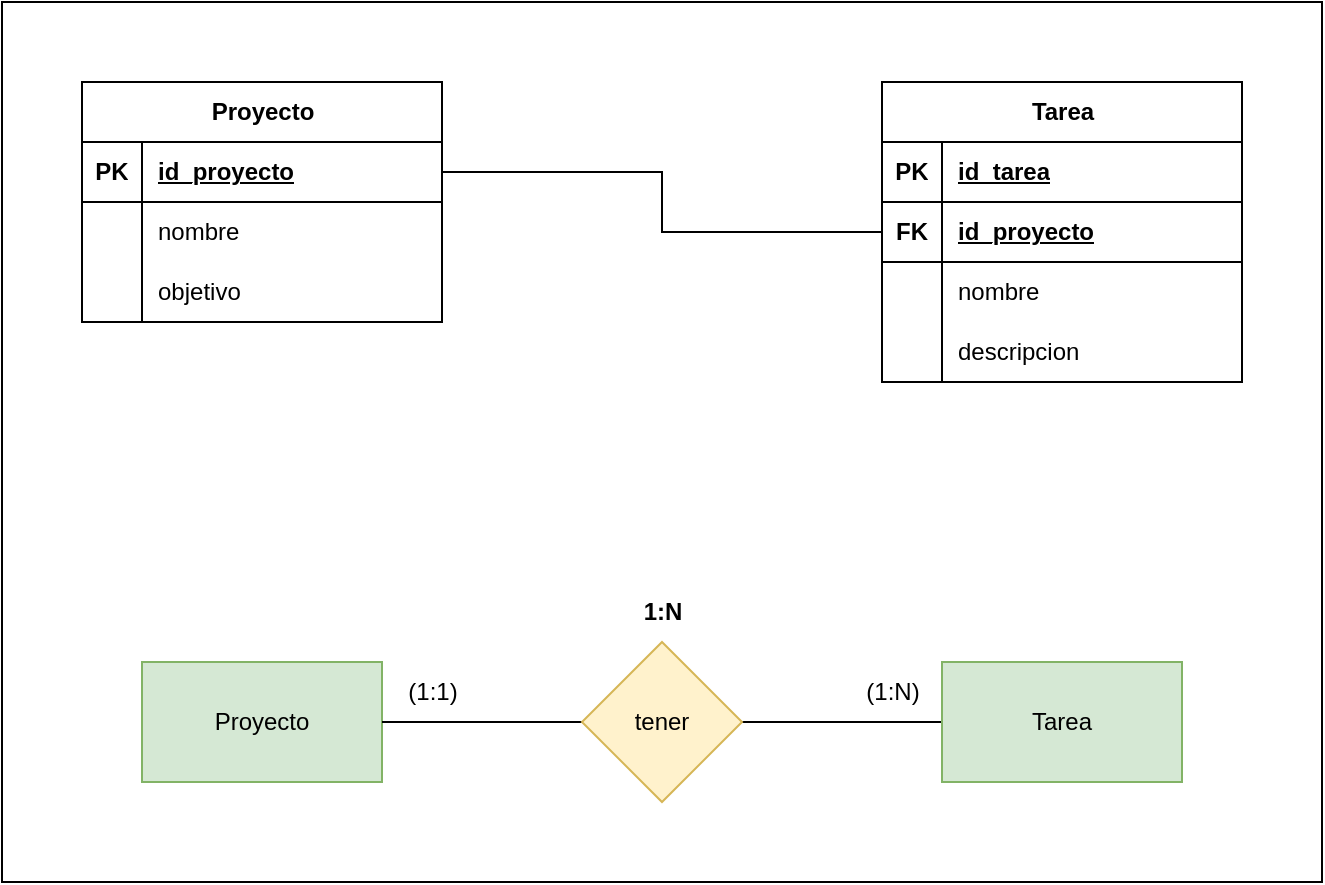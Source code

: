 <mxfile version="26.0.10">
  <diagram name="Page-1" id="yIZQI-xJ0yxnG-GJBgkI">
    <mxGraphModel dx="942" dy="557" grid="1" gridSize="10" guides="1" tooltips="1" connect="1" arrows="1" fold="1" page="1" pageScale="1" pageWidth="850" pageHeight="1100" math="0" shadow="0">
      <root>
        <mxCell id="0" />
        <mxCell id="1" parent="0" />
        <mxCell id="oFemUIuks_Lx0KkTMwwT-40" value="" style="group" vertex="1" connectable="0" parent="1">
          <mxGeometry width="660" height="440" as="geometry" />
        </mxCell>
        <mxCell id="oFemUIuks_Lx0KkTMwwT-39" value="" style="rounded=0;whiteSpace=wrap;html=1;" vertex="1" parent="oFemUIuks_Lx0KkTMwwT-40">
          <mxGeometry width="660" height="440" as="geometry" />
        </mxCell>
        <mxCell id="oFemUIuks_Lx0KkTMwwT-1" value="Proyecto" style="rounded=0;whiteSpace=wrap;html=1;fillColor=#d5e8d4;strokeColor=#82b366;" vertex="1" parent="oFemUIuks_Lx0KkTMwwT-40">
          <mxGeometry x="70" y="330" width="120" height="60" as="geometry" />
        </mxCell>
        <mxCell id="oFemUIuks_Lx0KkTMwwT-4" style="edgeStyle=orthogonalEdgeStyle;rounded=0;orthogonalLoop=1;jettySize=auto;html=1;exitX=0;exitY=0.5;exitDx=0;exitDy=0;entryX=1;entryY=0.5;entryDx=0;entryDy=0;endArrow=none;startFill=0;" edge="1" parent="oFemUIuks_Lx0KkTMwwT-40" source="oFemUIuks_Lx0KkTMwwT-2" target="oFemUIuks_Lx0KkTMwwT-1">
          <mxGeometry relative="1" as="geometry" />
        </mxCell>
        <mxCell id="oFemUIuks_Lx0KkTMwwT-5" style="edgeStyle=orthogonalEdgeStyle;rounded=0;orthogonalLoop=1;jettySize=auto;html=1;exitX=1;exitY=0.5;exitDx=0;exitDy=0;entryX=0;entryY=0.5;entryDx=0;entryDy=0;endArrow=none;startFill=0;" edge="1" parent="oFemUIuks_Lx0KkTMwwT-40" source="oFemUIuks_Lx0KkTMwwT-2" target="oFemUIuks_Lx0KkTMwwT-3">
          <mxGeometry relative="1" as="geometry" />
        </mxCell>
        <mxCell id="oFemUIuks_Lx0KkTMwwT-2" value="tener" style="rhombus;whiteSpace=wrap;html=1;fillColor=#fff2cc;strokeColor=#d6b656;" vertex="1" parent="oFemUIuks_Lx0KkTMwwT-40">
          <mxGeometry x="290" y="320" width="80" height="80" as="geometry" />
        </mxCell>
        <mxCell id="oFemUIuks_Lx0KkTMwwT-3" value="Tarea" style="rounded=0;whiteSpace=wrap;html=1;fillColor=#d5e8d4;strokeColor=#82b366;" vertex="1" parent="oFemUIuks_Lx0KkTMwwT-40">
          <mxGeometry x="470" y="330" width="120" height="60" as="geometry" />
        </mxCell>
        <mxCell id="oFemUIuks_Lx0KkTMwwT-6" value="(1:1)" style="text;html=1;align=center;verticalAlign=middle;resizable=0;points=[];autosize=1;strokeColor=none;fillColor=none;" vertex="1" parent="oFemUIuks_Lx0KkTMwwT-40">
          <mxGeometry x="190" y="330" width="50" height="30" as="geometry" />
        </mxCell>
        <mxCell id="oFemUIuks_Lx0KkTMwwT-7" value="(1:N)" style="text;html=1;align=center;verticalAlign=middle;resizable=0;points=[];autosize=1;strokeColor=none;fillColor=none;" vertex="1" parent="oFemUIuks_Lx0KkTMwwT-40">
          <mxGeometry x="420" y="330" width="50" height="30" as="geometry" />
        </mxCell>
        <mxCell id="oFemUIuks_Lx0KkTMwwT-8" value="1:N" style="text;html=1;align=center;verticalAlign=middle;resizable=0;points=[];autosize=1;strokeColor=none;fillColor=none;fontStyle=1" vertex="1" parent="oFemUIuks_Lx0KkTMwwT-40">
          <mxGeometry x="310" y="290" width="40" height="30" as="geometry" />
        </mxCell>
        <mxCell id="oFemUIuks_Lx0KkTMwwT-9" value="Proyecto" style="shape=table;startSize=30;container=1;collapsible=1;childLayout=tableLayout;fixedRows=1;rowLines=0;fontStyle=1;align=center;resizeLast=1;html=1;" vertex="1" parent="oFemUIuks_Lx0KkTMwwT-40">
          <mxGeometry x="40" y="40" width="180" height="120" as="geometry" />
        </mxCell>
        <mxCell id="oFemUIuks_Lx0KkTMwwT-10" value="" style="shape=tableRow;horizontal=0;startSize=0;swimlaneHead=0;swimlaneBody=0;fillColor=none;collapsible=0;dropTarget=0;points=[[0,0.5],[1,0.5]];portConstraint=eastwest;top=0;left=0;right=0;bottom=1;" vertex="1" parent="oFemUIuks_Lx0KkTMwwT-9">
          <mxGeometry y="30" width="180" height="30" as="geometry" />
        </mxCell>
        <mxCell id="oFemUIuks_Lx0KkTMwwT-11" value="PK" style="shape=partialRectangle;connectable=0;fillColor=none;top=0;left=0;bottom=0;right=0;fontStyle=1;overflow=hidden;whiteSpace=wrap;html=1;" vertex="1" parent="oFemUIuks_Lx0KkTMwwT-10">
          <mxGeometry width="30" height="30" as="geometry">
            <mxRectangle width="30" height="30" as="alternateBounds" />
          </mxGeometry>
        </mxCell>
        <mxCell id="oFemUIuks_Lx0KkTMwwT-12" value="id_proyecto" style="shape=partialRectangle;connectable=0;fillColor=none;top=0;left=0;bottom=0;right=0;align=left;spacingLeft=6;fontStyle=5;overflow=hidden;whiteSpace=wrap;html=1;" vertex="1" parent="oFemUIuks_Lx0KkTMwwT-10">
          <mxGeometry x="30" width="150" height="30" as="geometry">
            <mxRectangle width="150" height="30" as="alternateBounds" />
          </mxGeometry>
        </mxCell>
        <mxCell id="oFemUIuks_Lx0KkTMwwT-13" value="" style="shape=tableRow;horizontal=0;startSize=0;swimlaneHead=0;swimlaneBody=0;fillColor=none;collapsible=0;dropTarget=0;points=[[0,0.5],[1,0.5]];portConstraint=eastwest;top=0;left=0;right=0;bottom=0;" vertex="1" parent="oFemUIuks_Lx0KkTMwwT-9">
          <mxGeometry y="60" width="180" height="30" as="geometry" />
        </mxCell>
        <mxCell id="oFemUIuks_Lx0KkTMwwT-14" value="" style="shape=partialRectangle;connectable=0;fillColor=none;top=0;left=0;bottom=0;right=0;editable=1;overflow=hidden;whiteSpace=wrap;html=1;" vertex="1" parent="oFemUIuks_Lx0KkTMwwT-13">
          <mxGeometry width="30" height="30" as="geometry">
            <mxRectangle width="30" height="30" as="alternateBounds" />
          </mxGeometry>
        </mxCell>
        <mxCell id="oFemUIuks_Lx0KkTMwwT-15" value="nombre" style="shape=partialRectangle;connectable=0;fillColor=none;top=0;left=0;bottom=0;right=0;align=left;spacingLeft=6;overflow=hidden;whiteSpace=wrap;html=1;" vertex="1" parent="oFemUIuks_Lx0KkTMwwT-13">
          <mxGeometry x="30" width="150" height="30" as="geometry">
            <mxRectangle width="150" height="30" as="alternateBounds" />
          </mxGeometry>
        </mxCell>
        <mxCell id="oFemUIuks_Lx0KkTMwwT-16" value="" style="shape=tableRow;horizontal=0;startSize=0;swimlaneHead=0;swimlaneBody=0;fillColor=none;collapsible=0;dropTarget=0;points=[[0,0.5],[1,0.5]];portConstraint=eastwest;top=0;left=0;right=0;bottom=0;" vertex="1" parent="oFemUIuks_Lx0KkTMwwT-9">
          <mxGeometry y="90" width="180" height="30" as="geometry" />
        </mxCell>
        <mxCell id="oFemUIuks_Lx0KkTMwwT-17" value="" style="shape=partialRectangle;connectable=0;fillColor=none;top=0;left=0;bottom=0;right=0;editable=1;overflow=hidden;whiteSpace=wrap;html=1;" vertex="1" parent="oFemUIuks_Lx0KkTMwwT-16">
          <mxGeometry width="30" height="30" as="geometry">
            <mxRectangle width="30" height="30" as="alternateBounds" />
          </mxGeometry>
        </mxCell>
        <mxCell id="oFemUIuks_Lx0KkTMwwT-18" value="objetivo" style="shape=partialRectangle;connectable=0;fillColor=none;top=0;left=0;bottom=0;right=0;align=left;spacingLeft=6;overflow=hidden;whiteSpace=wrap;html=1;" vertex="1" parent="oFemUIuks_Lx0KkTMwwT-16">
          <mxGeometry x="30" width="150" height="30" as="geometry">
            <mxRectangle width="150" height="30" as="alternateBounds" />
          </mxGeometry>
        </mxCell>
        <mxCell id="oFemUIuks_Lx0KkTMwwT-22" value="Tarea" style="shape=table;startSize=30;container=1;collapsible=1;childLayout=tableLayout;fixedRows=1;rowLines=0;fontStyle=1;align=center;resizeLast=1;html=1;" vertex="1" parent="oFemUIuks_Lx0KkTMwwT-40">
          <mxGeometry x="440" y="40" width="180" height="150" as="geometry" />
        </mxCell>
        <mxCell id="oFemUIuks_Lx0KkTMwwT-23" value="" style="shape=tableRow;horizontal=0;startSize=0;swimlaneHead=0;swimlaneBody=0;fillColor=none;collapsible=0;dropTarget=0;points=[[0,0.5],[1,0.5]];portConstraint=eastwest;top=0;left=0;right=0;bottom=1;" vertex="1" parent="oFemUIuks_Lx0KkTMwwT-22">
          <mxGeometry y="30" width="180" height="30" as="geometry" />
        </mxCell>
        <mxCell id="oFemUIuks_Lx0KkTMwwT-24" value="PK" style="shape=partialRectangle;connectable=0;fillColor=none;top=0;left=0;bottom=0;right=0;fontStyle=1;overflow=hidden;whiteSpace=wrap;html=1;" vertex="1" parent="oFemUIuks_Lx0KkTMwwT-23">
          <mxGeometry width="30" height="30" as="geometry">
            <mxRectangle width="30" height="30" as="alternateBounds" />
          </mxGeometry>
        </mxCell>
        <mxCell id="oFemUIuks_Lx0KkTMwwT-25" value="id_tarea" style="shape=partialRectangle;connectable=0;fillColor=none;top=0;left=0;bottom=0;right=0;align=left;spacingLeft=6;fontStyle=5;overflow=hidden;whiteSpace=wrap;html=1;" vertex="1" parent="oFemUIuks_Lx0KkTMwwT-23">
          <mxGeometry x="30" width="150" height="30" as="geometry">
            <mxRectangle width="150" height="30" as="alternateBounds" />
          </mxGeometry>
        </mxCell>
        <mxCell id="oFemUIuks_Lx0KkTMwwT-32" value="" style="shape=tableRow;horizontal=0;startSize=0;swimlaneHead=0;swimlaneBody=0;fillColor=none;collapsible=0;dropTarget=0;points=[[0,0.5],[1,0.5]];portConstraint=eastwest;top=0;left=0;right=0;bottom=1;" vertex="1" parent="oFemUIuks_Lx0KkTMwwT-22">
          <mxGeometry y="60" width="180" height="30" as="geometry" />
        </mxCell>
        <mxCell id="oFemUIuks_Lx0KkTMwwT-33" value="FK" style="shape=partialRectangle;connectable=0;fillColor=none;top=0;left=0;bottom=0;right=0;fontStyle=1;overflow=hidden;whiteSpace=wrap;html=1;" vertex="1" parent="oFemUIuks_Lx0KkTMwwT-32">
          <mxGeometry width="30" height="30" as="geometry">
            <mxRectangle width="30" height="30" as="alternateBounds" />
          </mxGeometry>
        </mxCell>
        <mxCell id="oFemUIuks_Lx0KkTMwwT-34" value="id_proyecto" style="shape=partialRectangle;connectable=0;fillColor=none;top=0;left=0;bottom=0;right=0;align=left;spacingLeft=6;fontStyle=5;overflow=hidden;whiteSpace=wrap;html=1;" vertex="1" parent="oFemUIuks_Lx0KkTMwwT-32">
          <mxGeometry x="30" width="150" height="30" as="geometry">
            <mxRectangle width="150" height="30" as="alternateBounds" />
          </mxGeometry>
        </mxCell>
        <mxCell id="oFemUIuks_Lx0KkTMwwT-29" value="" style="shape=tableRow;horizontal=0;startSize=0;swimlaneHead=0;swimlaneBody=0;fillColor=none;collapsible=0;dropTarget=0;points=[[0,0.5],[1,0.5]];portConstraint=eastwest;top=0;left=0;right=0;bottom=0;" vertex="1" parent="oFemUIuks_Lx0KkTMwwT-22">
          <mxGeometry y="90" width="180" height="30" as="geometry" />
        </mxCell>
        <mxCell id="oFemUIuks_Lx0KkTMwwT-30" value="" style="shape=partialRectangle;connectable=0;fillColor=none;top=0;left=0;bottom=0;right=0;editable=1;overflow=hidden;whiteSpace=wrap;html=1;" vertex="1" parent="oFemUIuks_Lx0KkTMwwT-29">
          <mxGeometry width="30" height="30" as="geometry">
            <mxRectangle width="30" height="30" as="alternateBounds" />
          </mxGeometry>
        </mxCell>
        <mxCell id="oFemUIuks_Lx0KkTMwwT-31" value="nombre" style="shape=partialRectangle;connectable=0;fillColor=none;top=0;left=0;bottom=0;right=0;align=left;spacingLeft=6;overflow=hidden;whiteSpace=wrap;html=1;" vertex="1" parent="oFemUIuks_Lx0KkTMwwT-29">
          <mxGeometry x="30" width="150" height="30" as="geometry">
            <mxRectangle width="150" height="30" as="alternateBounds" />
          </mxGeometry>
        </mxCell>
        <mxCell id="oFemUIuks_Lx0KkTMwwT-36" value="" style="shape=tableRow;horizontal=0;startSize=0;swimlaneHead=0;swimlaneBody=0;fillColor=none;collapsible=0;dropTarget=0;points=[[0,0.5],[1,0.5]];portConstraint=eastwest;top=0;left=0;right=0;bottom=0;" vertex="1" parent="oFemUIuks_Lx0KkTMwwT-22">
          <mxGeometry y="120" width="180" height="30" as="geometry" />
        </mxCell>
        <mxCell id="oFemUIuks_Lx0KkTMwwT-37" value="" style="shape=partialRectangle;connectable=0;fillColor=none;top=0;left=0;bottom=0;right=0;editable=1;overflow=hidden;whiteSpace=wrap;html=1;" vertex="1" parent="oFemUIuks_Lx0KkTMwwT-36">
          <mxGeometry width="30" height="30" as="geometry">
            <mxRectangle width="30" height="30" as="alternateBounds" />
          </mxGeometry>
        </mxCell>
        <mxCell id="oFemUIuks_Lx0KkTMwwT-38" value="descripcion" style="shape=partialRectangle;connectable=0;fillColor=none;top=0;left=0;bottom=0;right=0;align=left;spacingLeft=6;overflow=hidden;whiteSpace=wrap;html=1;" vertex="1" parent="oFemUIuks_Lx0KkTMwwT-36">
          <mxGeometry x="30" width="150" height="30" as="geometry">
            <mxRectangle width="150" height="30" as="alternateBounds" />
          </mxGeometry>
        </mxCell>
        <mxCell id="oFemUIuks_Lx0KkTMwwT-35" style="edgeStyle=orthogonalEdgeStyle;rounded=0;orthogonalLoop=1;jettySize=auto;html=1;exitX=1;exitY=0.5;exitDx=0;exitDy=0;entryX=0;entryY=0.5;entryDx=0;entryDy=0;endArrow=none;startFill=0;" edge="1" parent="oFemUIuks_Lx0KkTMwwT-40" source="oFemUIuks_Lx0KkTMwwT-10" target="oFemUIuks_Lx0KkTMwwT-32">
          <mxGeometry relative="1" as="geometry" />
        </mxCell>
      </root>
    </mxGraphModel>
  </diagram>
</mxfile>
